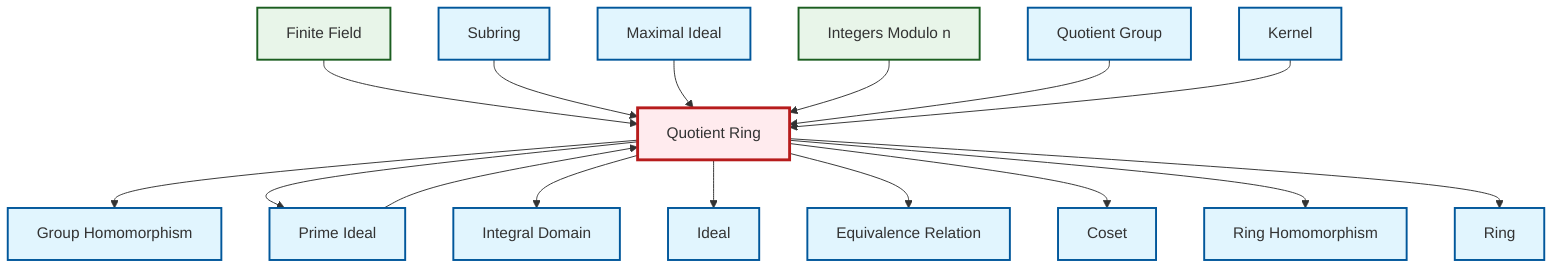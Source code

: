 graph TD
    classDef definition fill:#e1f5fe,stroke:#01579b,stroke-width:2px
    classDef theorem fill:#f3e5f5,stroke:#4a148c,stroke-width:2px
    classDef axiom fill:#fff3e0,stroke:#e65100,stroke-width:2px
    classDef example fill:#e8f5e9,stroke:#1b5e20,stroke-width:2px
    classDef current fill:#ffebee,stroke:#b71c1c,stroke-width:3px
    def-quotient-ring["Quotient Ring"]:::definition
    def-integral-domain["Integral Domain"]:::definition
    def-ring["Ring"]:::definition
    def-ideal["Ideal"]:::definition
    def-kernel["Kernel"]:::definition
    def-coset["Coset"]:::definition
    def-subring["Subring"]:::definition
    def-quotient-group["Quotient Group"]:::definition
    def-equivalence-relation["Equivalence Relation"]:::definition
    def-maximal-ideal["Maximal Ideal"]:::definition
    def-prime-ideal["Prime Ideal"]:::definition
    def-ring-homomorphism["Ring Homomorphism"]:::definition
    ex-finite-field["Finite Field"]:::example
    def-homomorphism["Group Homomorphism"]:::definition
    ex-quotient-integers-mod-n["Integers Modulo n"]:::example
    ex-finite-field --> def-quotient-ring
    def-prime-ideal --> def-quotient-ring
    def-subring --> def-quotient-ring
    def-quotient-ring --> def-homomorphism
    def-quotient-ring --> def-prime-ideal
    def-quotient-ring --> def-integral-domain
    def-quotient-ring --> def-ideal
    def-maximal-ideal --> def-quotient-ring
    ex-quotient-integers-mod-n --> def-quotient-ring
    def-quotient-ring --> def-equivalence-relation
    def-quotient-ring --> def-coset
    def-quotient-group --> def-quotient-ring
    def-quotient-ring --> def-ring-homomorphism
    def-quotient-ring --> def-ring
    def-kernel --> def-quotient-ring
    class def-quotient-ring current
